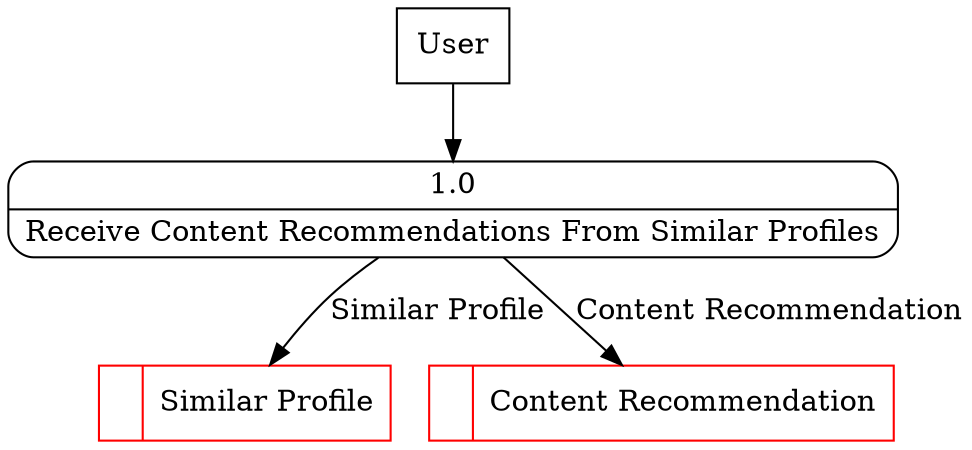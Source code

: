 digraph dfd2{ 
node[shape=record]
200 [label="<f0>  |<f1> Similar Profile " color=red];
201 [label="<f0>  |<f1> Content Recommendation " color=red];
202 [label="User" shape=box];
203 [label="{<f0> 1.0|<f1> Receive Content Recommendations From Similar Profiles }" shape=Mrecord];
202 -> 203
203 -> 201 [label="Content Recommendation"]
203 -> 200 [label="Similar Profile"]
}